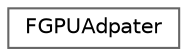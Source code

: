 digraph "Graphical Class Hierarchy"
{
 // INTERACTIVE_SVG=YES
 // LATEX_PDF_SIZE
  bgcolor="transparent";
  edge [fontname=Helvetica,fontsize=10,labelfontname=Helvetica,labelfontsize=10];
  node [fontname=Helvetica,fontsize=10,shape=box,height=0.2,width=0.4];
  rankdir="LR";
  Node0 [id="Node000000",label="FGPUAdpater",height=0.2,width=0.4,color="grey40", fillcolor="white", style="filled",URL="$d7/d86/structFGPUAdpater.html",tooltip=" "];
}
